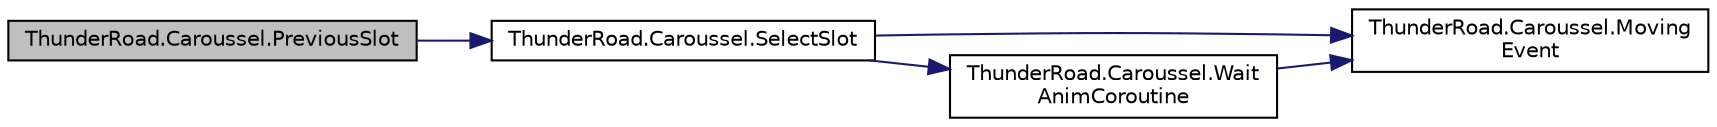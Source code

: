 digraph "ThunderRoad.Caroussel.PreviousSlot"
{
 // LATEX_PDF_SIZE
  edge [fontname="Helvetica",fontsize="10",labelfontname="Helvetica",labelfontsize="10"];
  node [fontname="Helvetica",fontsize="10",shape=record];
  rankdir="LR";
  Node1 [label="ThunderRoad.Caroussel.PreviousSlot",height=0.2,width=0.4,color="black", fillcolor="grey75", style="filled", fontcolor="black",tooltip="Previouses the slot."];
  Node1 -> Node2 [color="midnightblue",fontsize="10",style="solid",fontname="Helvetica"];
  Node2 [label="ThunderRoad.Caroussel.SelectSlot",height=0.2,width=0.4,color="black", fillcolor="white", style="filled",URL="$class_thunder_road_1_1_caroussel.html#a1f78096db523385b09f25ed7300f38e7",tooltip="Selects the slot."];
  Node2 -> Node3 [color="midnightblue",fontsize="10",style="solid",fontname="Helvetica"];
  Node3 [label="ThunderRoad.Caroussel.Moving\lEvent",height=0.2,width=0.4,color="black", fillcolor="white", style="filled",URL="$class_thunder_road_1_1_caroussel.html#afce6d30bb494847faae07b354c84a2db",tooltip="Delegate MovingEvent"];
  Node2 -> Node4 [color="midnightblue",fontsize="10",style="solid",fontname="Helvetica"];
  Node4 [label="ThunderRoad.Caroussel.Wait\lAnimCoroutine",height=0.2,width=0.4,color="black", fillcolor="white", style="filled",URL="$class_thunder_road_1_1_caroussel.html#a5337341f618a7157345cea5ac6c0ada3",tooltip="Waits the anim coroutine."];
  Node4 -> Node3 [color="midnightblue",fontsize="10",style="solid",fontname="Helvetica"];
}
